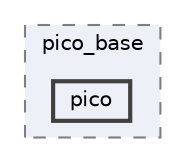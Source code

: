 digraph "rosa_dos_ventos/build/generated/pico_base/pico"
{
 // LATEX_PDF_SIZE
  bgcolor="transparent";
  edge [fontname=Helvetica,fontsize=10,labelfontname=Helvetica,labelfontsize=10];
  node [fontname=Helvetica,fontsize=10,shape=box,height=0.2,width=0.4];
  compound=true
  subgraph clusterdir_e6dfcf1d3ceb436e5355ceb2bebf50b2 {
    graph [ bgcolor="#edf0f7", pencolor="grey50", label="pico_base", fontname=Helvetica,fontsize=10 style="filled,dashed", URL="dir_e6dfcf1d3ceb436e5355ceb2bebf50b2.html",tooltip=""]
  dir_10d22cda17accfd0603504dbd409243d [label="pico", fillcolor="#edf0f7", color="grey25", style="filled,bold", URL="dir_10d22cda17accfd0603504dbd409243d.html",tooltip=""];
  }
}

